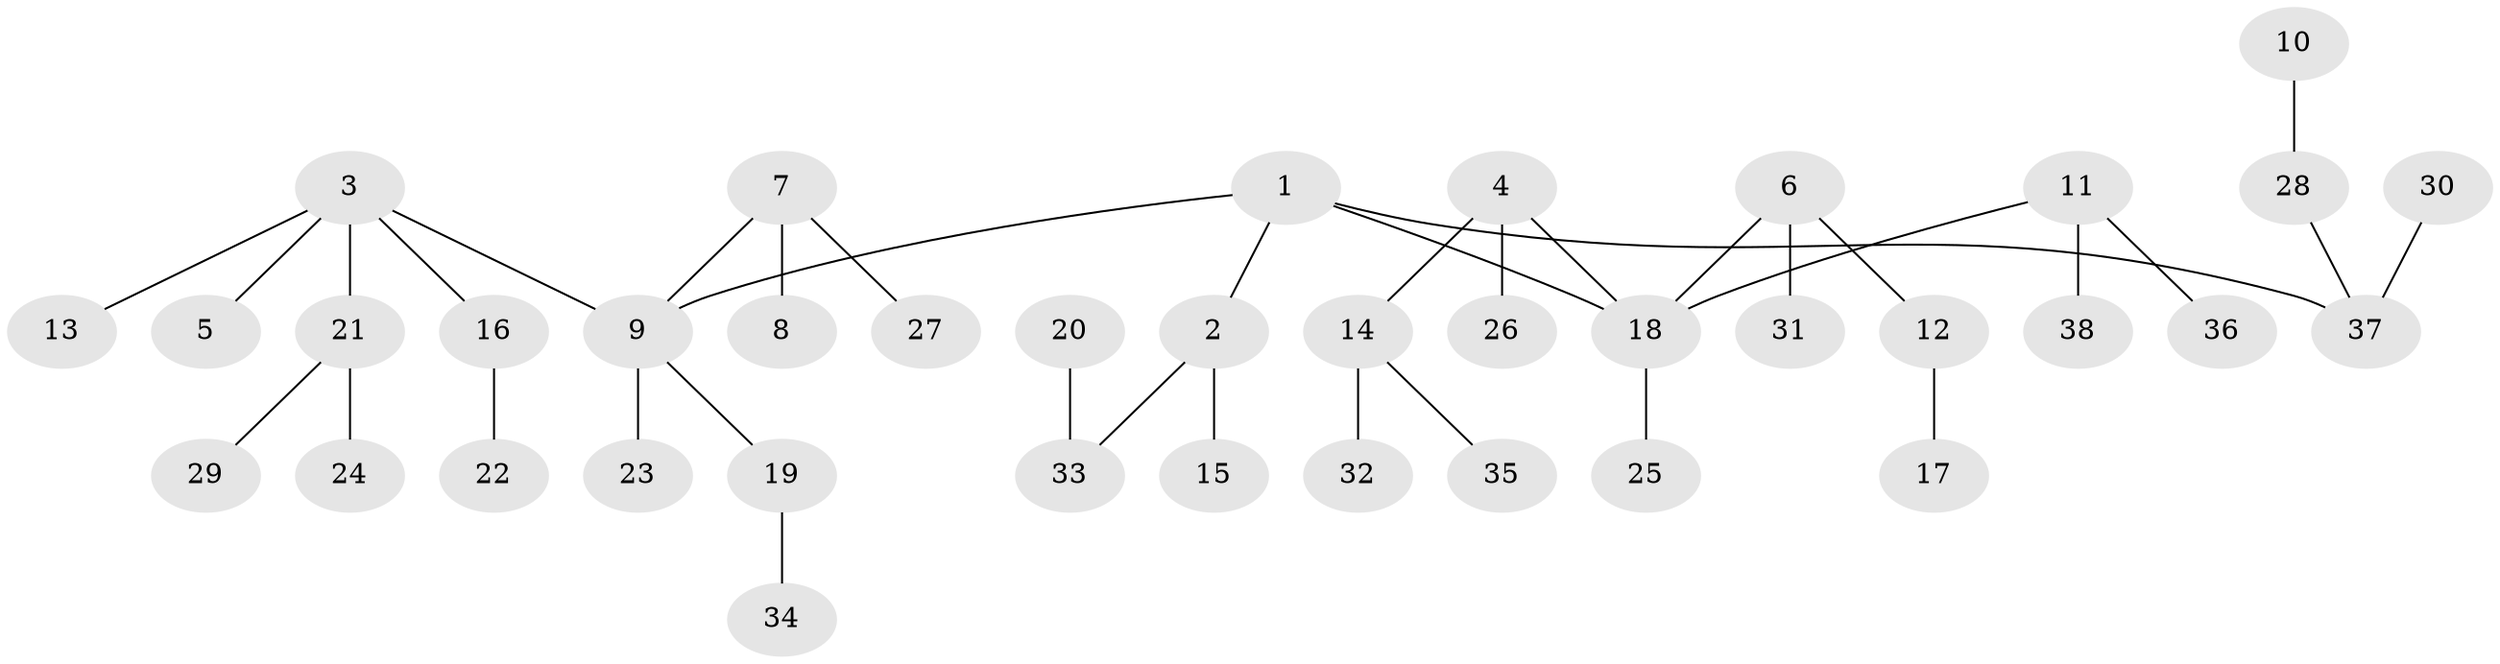 // original degree distribution, {5: 0.013157894736842105, 7: 0.02631578947368421, 4: 0.07894736842105263, 3: 0.11842105263157894, 2: 0.2894736842105263, 1: 0.47368421052631576}
// Generated by graph-tools (version 1.1) at 2025/02/03/09/25 03:02:29]
// undirected, 38 vertices, 37 edges
graph export_dot {
graph [start="1"]
  node [color=gray90,style=filled];
  1;
  2;
  3;
  4;
  5;
  6;
  7;
  8;
  9;
  10;
  11;
  12;
  13;
  14;
  15;
  16;
  17;
  18;
  19;
  20;
  21;
  22;
  23;
  24;
  25;
  26;
  27;
  28;
  29;
  30;
  31;
  32;
  33;
  34;
  35;
  36;
  37;
  38;
  1 -- 2 [weight=1.0];
  1 -- 9 [weight=1.0];
  1 -- 18 [weight=1.0];
  1 -- 37 [weight=1.0];
  2 -- 15 [weight=1.0];
  2 -- 33 [weight=1.0];
  3 -- 5 [weight=1.0];
  3 -- 9 [weight=1.0];
  3 -- 13 [weight=1.0];
  3 -- 16 [weight=1.0];
  3 -- 21 [weight=1.0];
  4 -- 14 [weight=1.0];
  4 -- 18 [weight=1.0];
  4 -- 26 [weight=1.0];
  6 -- 12 [weight=1.0];
  6 -- 18 [weight=1.0];
  6 -- 31 [weight=1.0];
  7 -- 8 [weight=1.0];
  7 -- 9 [weight=1.0];
  7 -- 27 [weight=1.0];
  9 -- 19 [weight=1.0];
  9 -- 23 [weight=1.0];
  10 -- 28 [weight=1.0];
  11 -- 18 [weight=1.0];
  11 -- 36 [weight=1.0];
  11 -- 38 [weight=1.0];
  12 -- 17 [weight=1.0];
  14 -- 32 [weight=1.0];
  14 -- 35 [weight=1.0];
  16 -- 22 [weight=1.0];
  18 -- 25 [weight=1.0];
  19 -- 34 [weight=1.0];
  20 -- 33 [weight=1.0];
  21 -- 24 [weight=1.0];
  21 -- 29 [weight=1.0];
  28 -- 37 [weight=1.0];
  30 -- 37 [weight=1.0];
}
